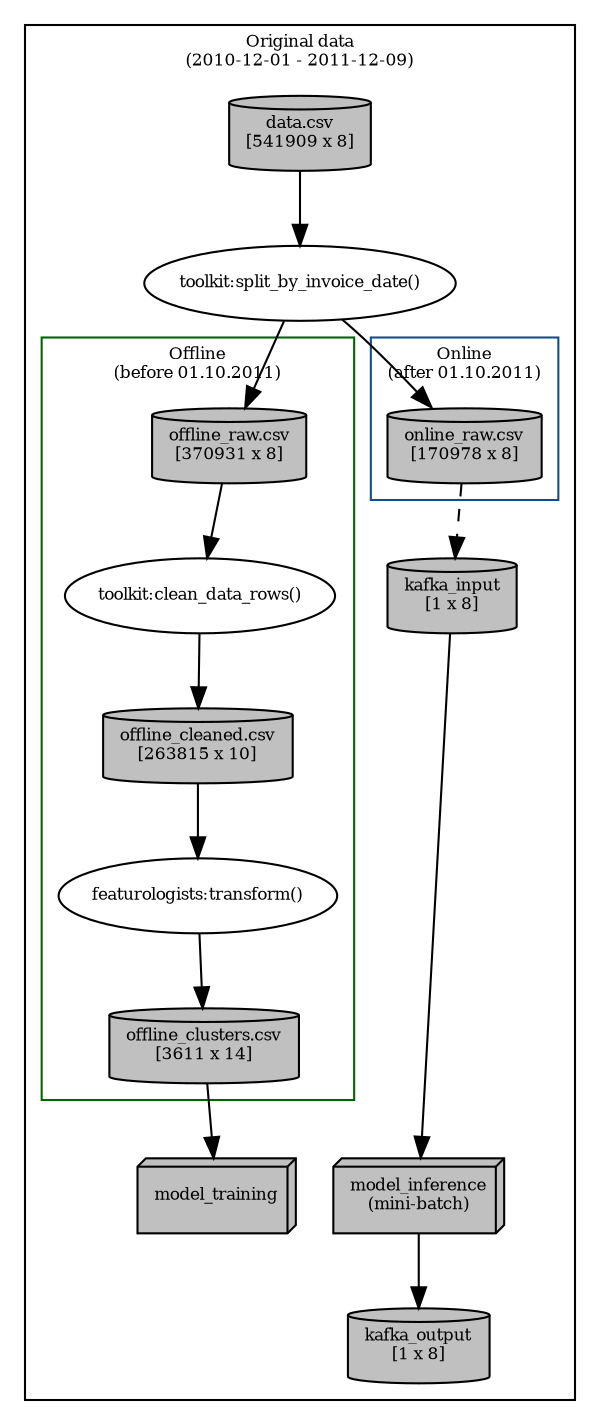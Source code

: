 # rendered via: https://dreampuf.github.io/GraphvizOnline/

digraph G {
subgraph cluster_0 {
  label = "Original data\n(2010-12-01 - 2011-12-09)";
  fontsize=8;
  node [shape=cylinder; style=filled; fillcolor=gray; fontsize=8];
  edge [lblstyle="below, sloped"];#; fontsize=8; fontname="times bold"; fontcolor=firebrick3];

  data_csv [label="data.csv\n[541909 x 8]"];
  t_split_by_invoice_date [label="toolkit:split_by_invoice_date()", shape=ellipse, fillcolor=white];
  kafka_input [label="kafka_input\n[1 x 8]", shape=cylinder];

  data_csv -> t_split_by_invoice_date -> {offline_raw, online_raw};
  online_raw -> kafka_input [style=dashed];

  kafka_input -> model_inference;



  subgraph cluster_1 {
    label="Offline\n(before 01.10.2011)";
    color=darkgreen;

    offline_raw  [label="offline_raw.csv\n[370931 x 8]"];
    offline_cleaned  [label="offline_cleaned.csv\n[263815 x 10]"];
    offline_clusters [label="offline_clusters.csv\n[3611 x 14]"];
    t_clean_data_rows [label="toolkit:clean_data_rows()", shape=ellipse, fillcolor=white];
    t_transform [label="featurologists:transform()", shape=ellipse, fillcolor=white];

    offline_raw -> t_clean_data_rows -> offline_cleaned;
    offline_cleaned -> t_transform -> offline_clusters;
  }

  offline_clusters -> model_train;




  subgraph cluster_2 {
    label="Online\n(after 01.10.2011)";
    color=dodgerblue4;

    online_raw [label="online_raw.csv\n[170978 x 8]"];


  }

  subgraph cluster_3 {
    label="";
    penwidth=0;
    model_inference [shape=box3d, label="model_inference\n(mini-batch)"]
    model_train [shape=box3d, label="model_training"]
  }

  kafka_output [label="kafka_output\n[1 x 8]", shape=cylinder];
  model_inference -> kafka_output;
}
}